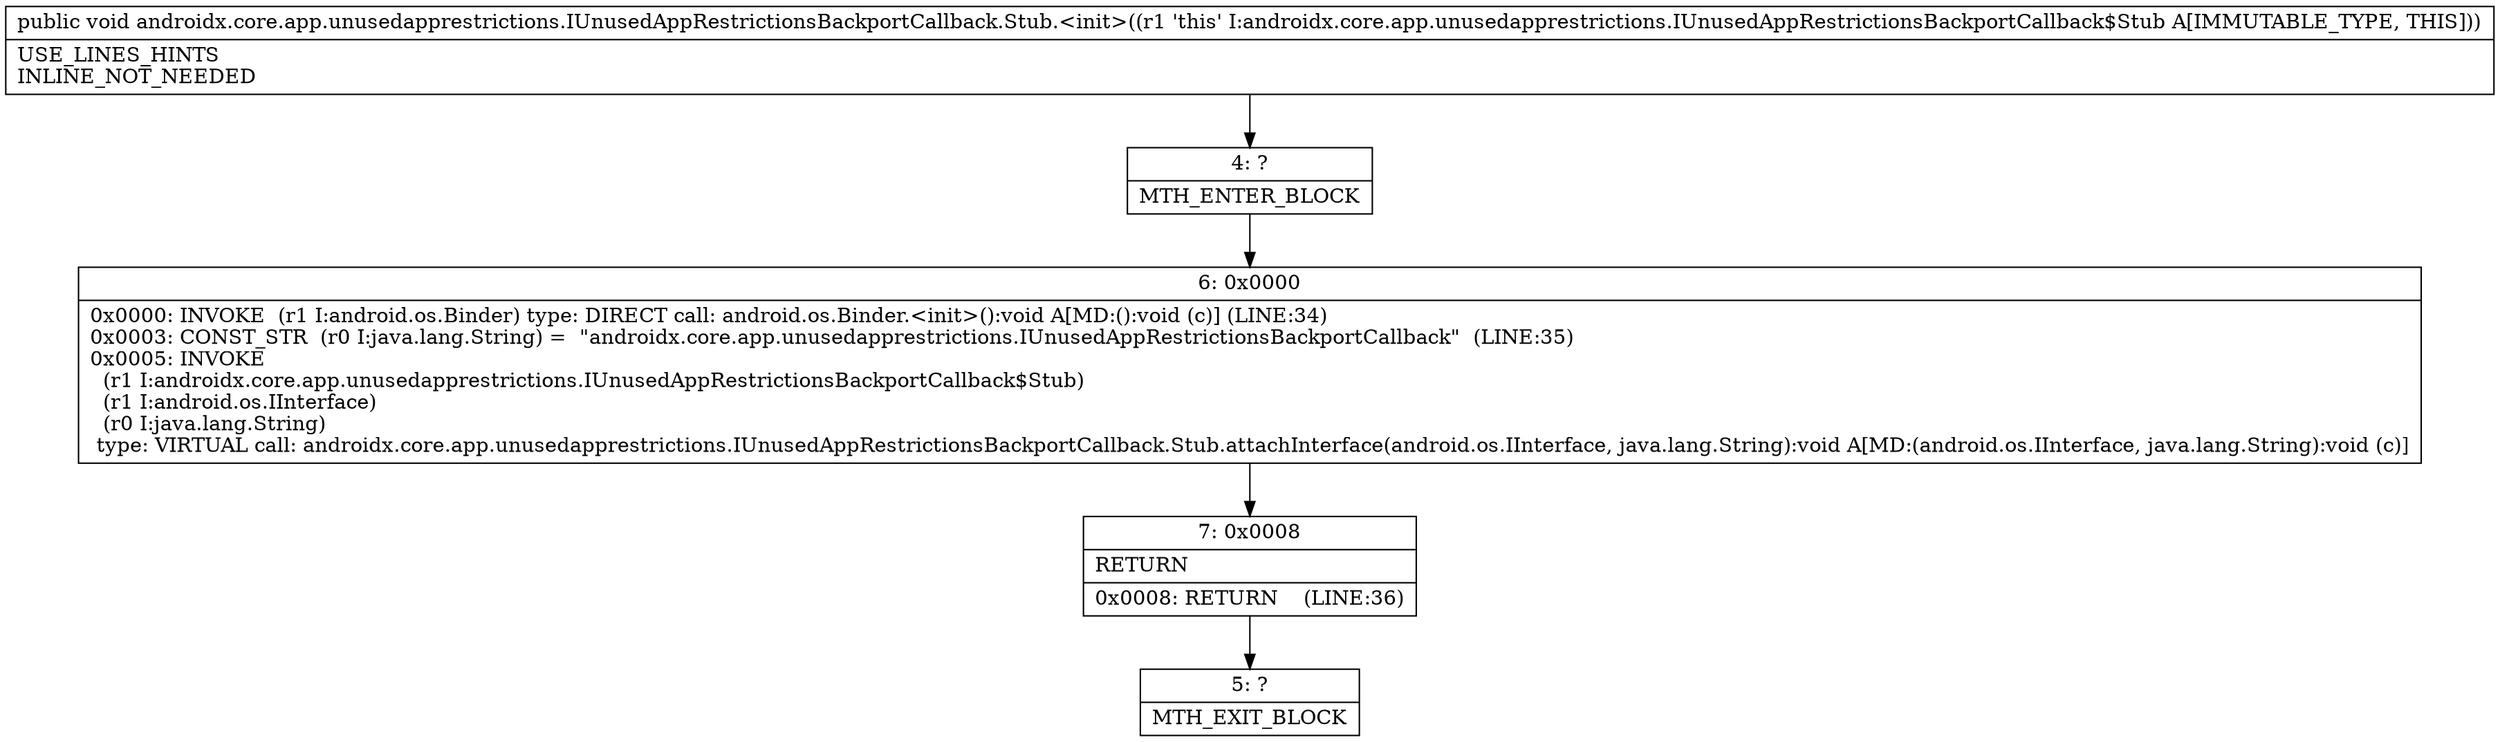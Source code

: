 digraph "CFG forandroidx.core.app.unusedapprestrictions.IUnusedAppRestrictionsBackportCallback.Stub.\<init\>()V" {
Node_4 [shape=record,label="{4\:\ ?|MTH_ENTER_BLOCK\l}"];
Node_6 [shape=record,label="{6\:\ 0x0000|0x0000: INVOKE  (r1 I:android.os.Binder) type: DIRECT call: android.os.Binder.\<init\>():void A[MD:():void (c)] (LINE:34)\l0x0003: CONST_STR  (r0 I:java.lang.String) =  \"androidx.core.app.unusedapprestrictions.IUnusedAppRestrictionsBackportCallback\"  (LINE:35)\l0x0005: INVOKE  \l  (r1 I:androidx.core.app.unusedapprestrictions.IUnusedAppRestrictionsBackportCallback$Stub)\l  (r1 I:android.os.IInterface)\l  (r0 I:java.lang.String)\l type: VIRTUAL call: androidx.core.app.unusedapprestrictions.IUnusedAppRestrictionsBackportCallback.Stub.attachInterface(android.os.IInterface, java.lang.String):void A[MD:(android.os.IInterface, java.lang.String):void (c)]\l}"];
Node_7 [shape=record,label="{7\:\ 0x0008|RETURN\l|0x0008: RETURN    (LINE:36)\l}"];
Node_5 [shape=record,label="{5\:\ ?|MTH_EXIT_BLOCK\l}"];
MethodNode[shape=record,label="{public void androidx.core.app.unusedapprestrictions.IUnusedAppRestrictionsBackportCallback.Stub.\<init\>((r1 'this' I:androidx.core.app.unusedapprestrictions.IUnusedAppRestrictionsBackportCallback$Stub A[IMMUTABLE_TYPE, THIS]))  | USE_LINES_HINTS\lINLINE_NOT_NEEDED\l}"];
MethodNode -> Node_4;Node_4 -> Node_6;
Node_6 -> Node_7;
Node_7 -> Node_5;
}

